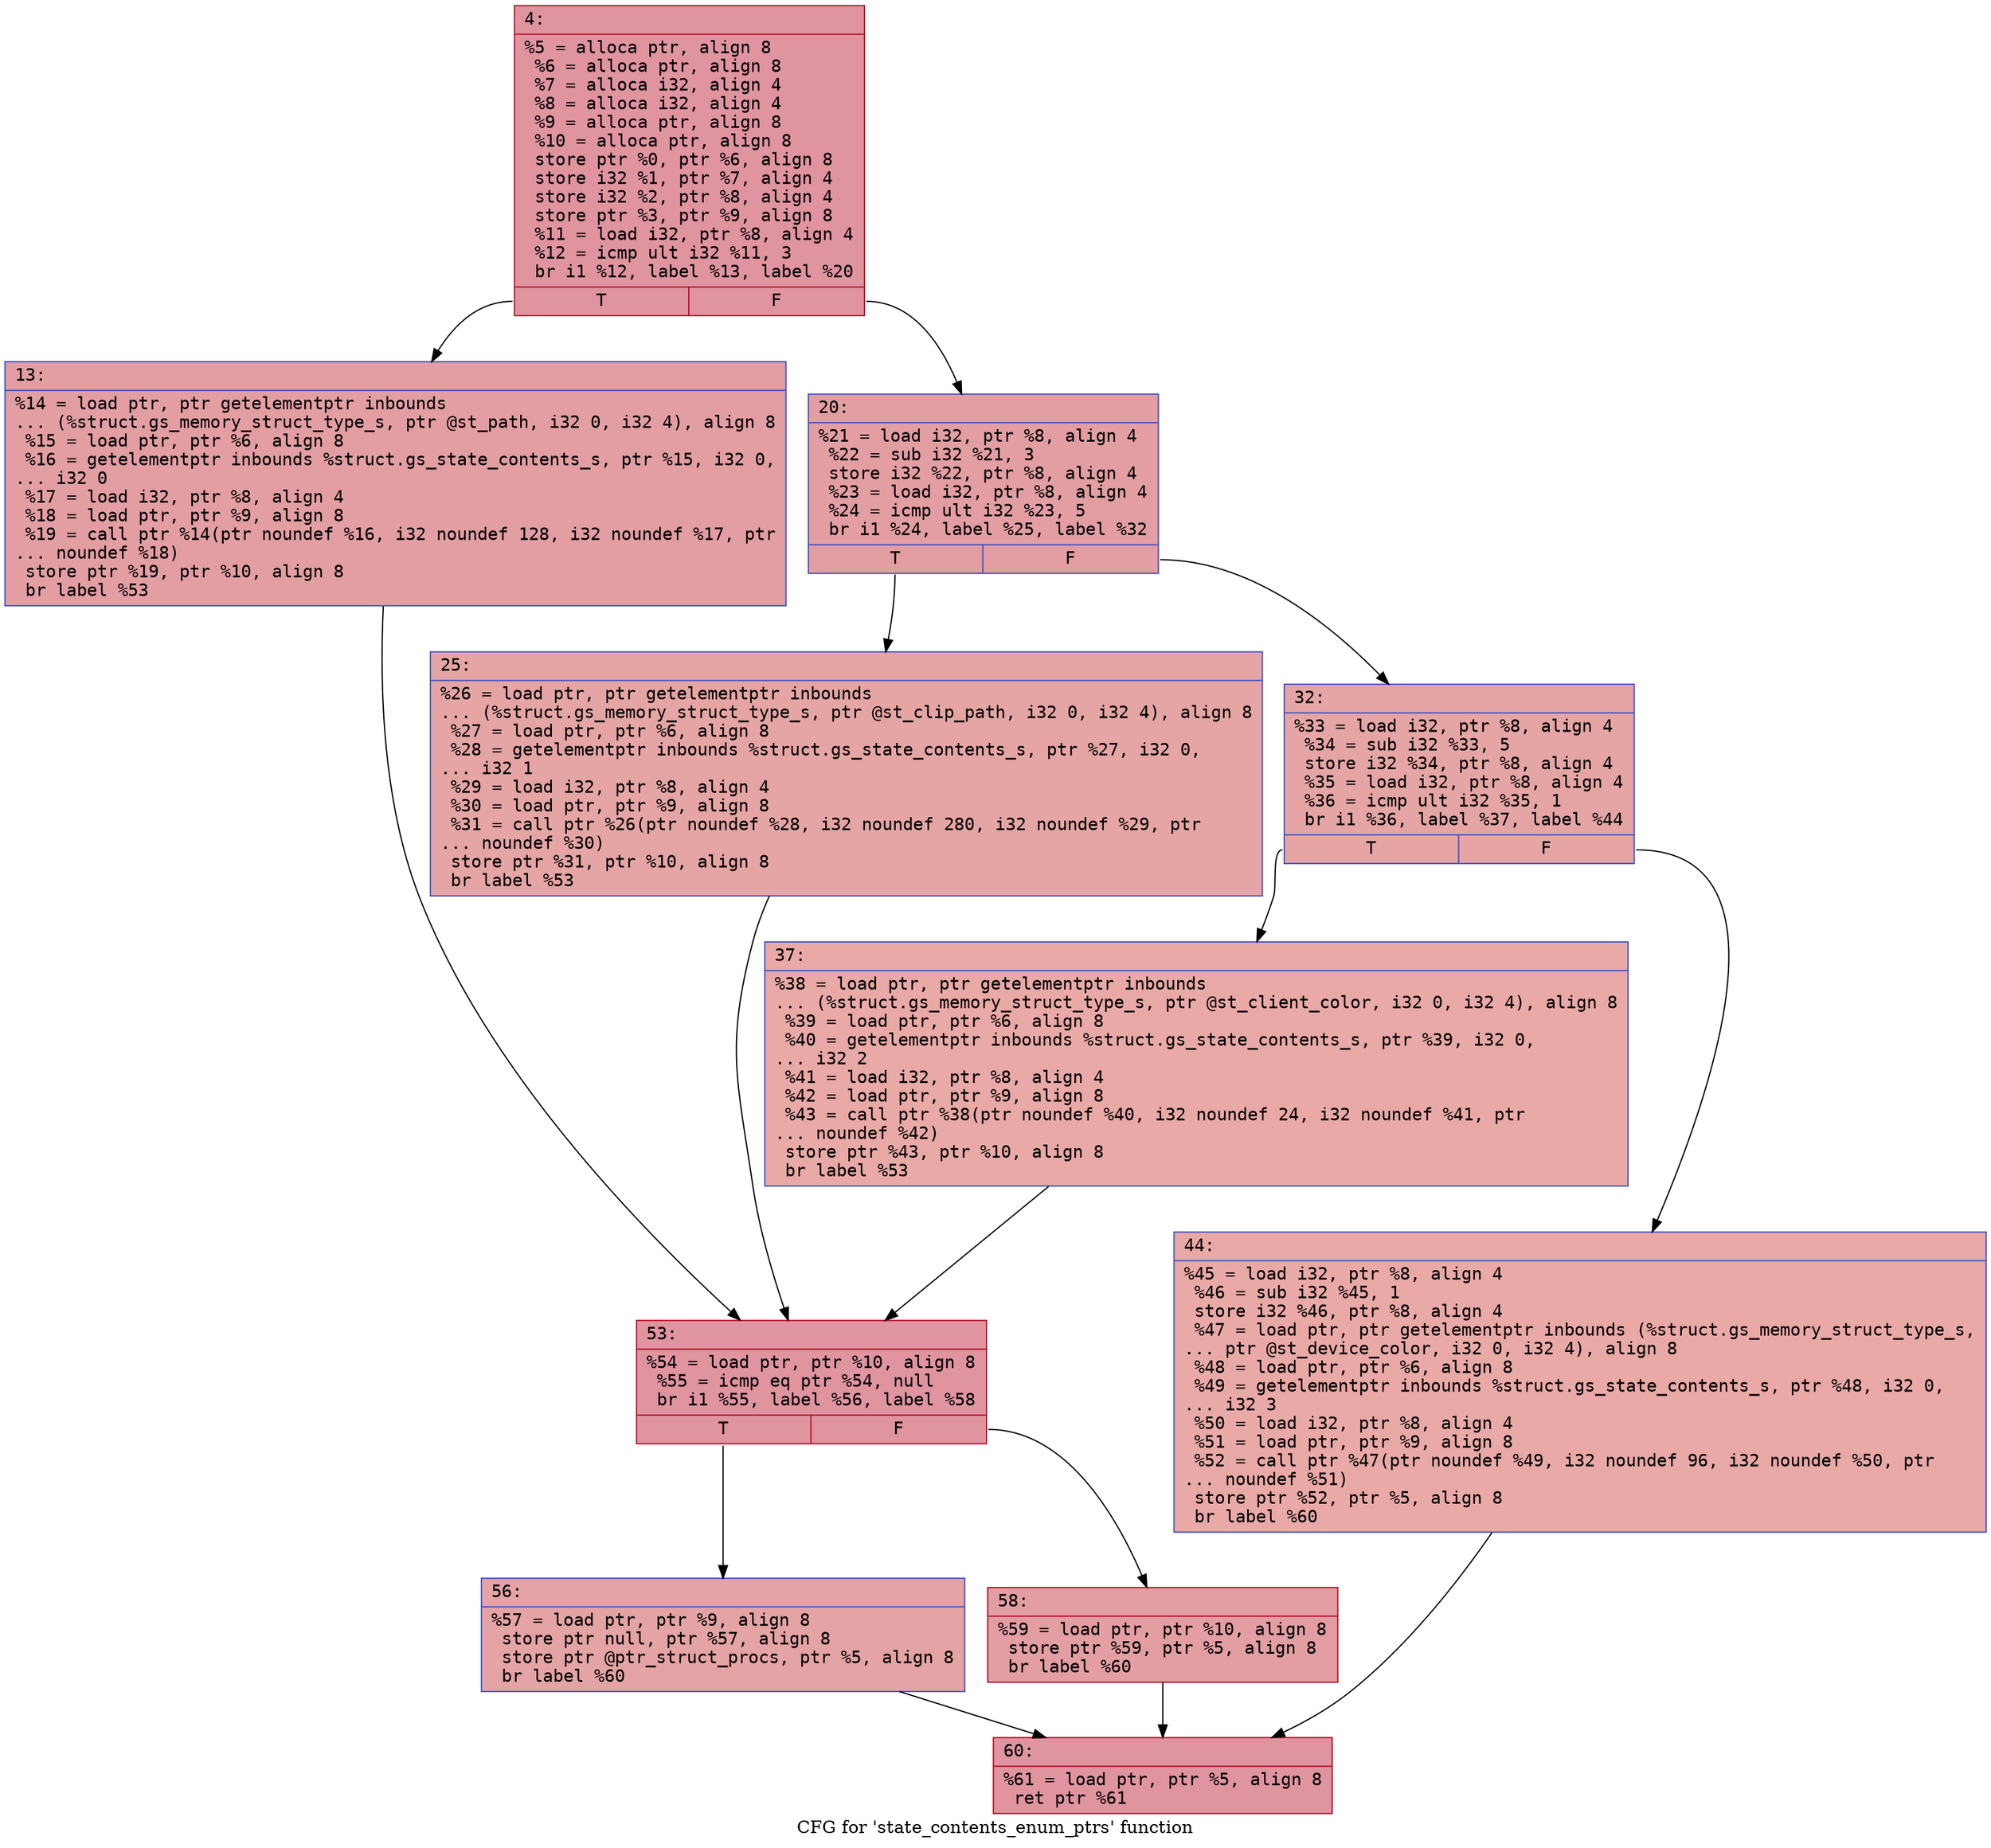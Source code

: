 digraph "CFG for 'state_contents_enum_ptrs' function" {
	label="CFG for 'state_contents_enum_ptrs' function";

	Node0x600000dfde00 [shape=record,color="#b70d28ff", style=filled, fillcolor="#b70d2870" fontname="Courier",label="{4:\l|  %5 = alloca ptr, align 8\l  %6 = alloca ptr, align 8\l  %7 = alloca i32, align 4\l  %8 = alloca i32, align 4\l  %9 = alloca ptr, align 8\l  %10 = alloca ptr, align 8\l  store ptr %0, ptr %6, align 8\l  store i32 %1, ptr %7, align 4\l  store i32 %2, ptr %8, align 4\l  store ptr %3, ptr %9, align 8\l  %11 = load i32, ptr %8, align 4\l  %12 = icmp ult i32 %11, 3\l  br i1 %12, label %13, label %20\l|{<s0>T|<s1>F}}"];
	Node0x600000dfde00:s0 -> Node0x600000dfde50[tooltip="4 -> 13\nProbability 50.00%" ];
	Node0x600000dfde00:s1 -> Node0x600000dfdea0[tooltip="4 -> 20\nProbability 50.00%" ];
	Node0x600000dfde50 [shape=record,color="#3d50c3ff", style=filled, fillcolor="#be242e70" fontname="Courier",label="{13:\l|  %14 = load ptr, ptr getelementptr inbounds\l... (%struct.gs_memory_struct_type_s, ptr @st_path, i32 0, i32 4), align 8\l  %15 = load ptr, ptr %6, align 8\l  %16 = getelementptr inbounds %struct.gs_state_contents_s, ptr %15, i32 0,\l... i32 0\l  %17 = load i32, ptr %8, align 4\l  %18 = load ptr, ptr %9, align 8\l  %19 = call ptr %14(ptr noundef %16, i32 noundef 128, i32 noundef %17, ptr\l... noundef %18)\l  store ptr %19, ptr %10, align 8\l  br label %53\l}"];
	Node0x600000dfde50 -> Node0x600000dfe030[tooltip="13 -> 53\nProbability 100.00%" ];
	Node0x600000dfdea0 [shape=record,color="#3d50c3ff", style=filled, fillcolor="#be242e70" fontname="Courier",label="{20:\l|  %21 = load i32, ptr %8, align 4\l  %22 = sub i32 %21, 3\l  store i32 %22, ptr %8, align 4\l  %23 = load i32, ptr %8, align 4\l  %24 = icmp ult i32 %23, 5\l  br i1 %24, label %25, label %32\l|{<s0>T|<s1>F}}"];
	Node0x600000dfdea0:s0 -> Node0x600000dfdef0[tooltip="20 -> 25\nProbability 50.00%" ];
	Node0x600000dfdea0:s1 -> Node0x600000dfdf40[tooltip="20 -> 32\nProbability 50.00%" ];
	Node0x600000dfdef0 [shape=record,color="#3d50c3ff", style=filled, fillcolor="#c5333470" fontname="Courier",label="{25:\l|  %26 = load ptr, ptr getelementptr inbounds\l... (%struct.gs_memory_struct_type_s, ptr @st_clip_path, i32 0, i32 4), align 8\l  %27 = load ptr, ptr %6, align 8\l  %28 = getelementptr inbounds %struct.gs_state_contents_s, ptr %27, i32 0,\l... i32 1\l  %29 = load i32, ptr %8, align 4\l  %30 = load ptr, ptr %9, align 8\l  %31 = call ptr %26(ptr noundef %28, i32 noundef 280, i32 noundef %29, ptr\l... noundef %30)\l  store ptr %31, ptr %10, align 8\l  br label %53\l}"];
	Node0x600000dfdef0 -> Node0x600000dfe030[tooltip="25 -> 53\nProbability 100.00%" ];
	Node0x600000dfdf40 [shape=record,color="#3d50c3ff", style=filled, fillcolor="#c5333470" fontname="Courier",label="{32:\l|  %33 = load i32, ptr %8, align 4\l  %34 = sub i32 %33, 5\l  store i32 %34, ptr %8, align 4\l  %35 = load i32, ptr %8, align 4\l  %36 = icmp ult i32 %35, 1\l  br i1 %36, label %37, label %44\l|{<s0>T|<s1>F}}"];
	Node0x600000dfdf40:s0 -> Node0x600000dfdf90[tooltip="32 -> 37\nProbability 50.00%" ];
	Node0x600000dfdf40:s1 -> Node0x600000dfdfe0[tooltip="32 -> 44\nProbability 50.00%" ];
	Node0x600000dfdf90 [shape=record,color="#3d50c3ff", style=filled, fillcolor="#ca3b3770" fontname="Courier",label="{37:\l|  %38 = load ptr, ptr getelementptr inbounds\l... (%struct.gs_memory_struct_type_s, ptr @st_client_color, i32 0, i32 4), align 8\l  %39 = load ptr, ptr %6, align 8\l  %40 = getelementptr inbounds %struct.gs_state_contents_s, ptr %39, i32 0,\l... i32 2\l  %41 = load i32, ptr %8, align 4\l  %42 = load ptr, ptr %9, align 8\l  %43 = call ptr %38(ptr noundef %40, i32 noundef 24, i32 noundef %41, ptr\l... noundef %42)\l  store ptr %43, ptr %10, align 8\l  br label %53\l}"];
	Node0x600000dfdf90 -> Node0x600000dfe030[tooltip="37 -> 53\nProbability 100.00%" ];
	Node0x600000dfdfe0 [shape=record,color="#3d50c3ff", style=filled, fillcolor="#ca3b3770" fontname="Courier",label="{44:\l|  %45 = load i32, ptr %8, align 4\l  %46 = sub i32 %45, 1\l  store i32 %46, ptr %8, align 4\l  %47 = load ptr, ptr getelementptr inbounds (%struct.gs_memory_struct_type_s,\l... ptr @st_device_color, i32 0, i32 4), align 8\l  %48 = load ptr, ptr %6, align 8\l  %49 = getelementptr inbounds %struct.gs_state_contents_s, ptr %48, i32 0,\l... i32 3\l  %50 = load i32, ptr %8, align 4\l  %51 = load ptr, ptr %9, align 8\l  %52 = call ptr %47(ptr noundef %49, i32 noundef 96, i32 noundef %50, ptr\l... noundef %51)\l  store ptr %52, ptr %5, align 8\l  br label %60\l}"];
	Node0x600000dfdfe0 -> Node0x600000dfe120[tooltip="44 -> 60\nProbability 100.00%" ];
	Node0x600000dfe030 [shape=record,color="#b70d28ff", style=filled, fillcolor="#b70d2870" fontname="Courier",label="{53:\l|  %54 = load ptr, ptr %10, align 8\l  %55 = icmp eq ptr %54, null\l  br i1 %55, label %56, label %58\l|{<s0>T|<s1>F}}"];
	Node0x600000dfe030:s0 -> Node0x600000dfe080[tooltip="53 -> 56\nProbability 37.50%" ];
	Node0x600000dfe030:s1 -> Node0x600000dfe0d0[tooltip="53 -> 58\nProbability 62.50%" ];
	Node0x600000dfe080 [shape=record,color="#3d50c3ff", style=filled, fillcolor="#c32e3170" fontname="Courier",label="{56:\l|  %57 = load ptr, ptr %9, align 8\l  store ptr null, ptr %57, align 8\l  store ptr @ptr_struct_procs, ptr %5, align 8\l  br label %60\l}"];
	Node0x600000dfe080 -> Node0x600000dfe120[tooltip="56 -> 60\nProbability 100.00%" ];
	Node0x600000dfe0d0 [shape=record,color="#b70d28ff", style=filled, fillcolor="#be242e70" fontname="Courier",label="{58:\l|  %59 = load ptr, ptr %10, align 8\l  store ptr %59, ptr %5, align 8\l  br label %60\l}"];
	Node0x600000dfe0d0 -> Node0x600000dfe120[tooltip="58 -> 60\nProbability 100.00%" ];
	Node0x600000dfe120 [shape=record,color="#b70d28ff", style=filled, fillcolor="#b70d2870" fontname="Courier",label="{60:\l|  %61 = load ptr, ptr %5, align 8\l  ret ptr %61\l}"];
}
